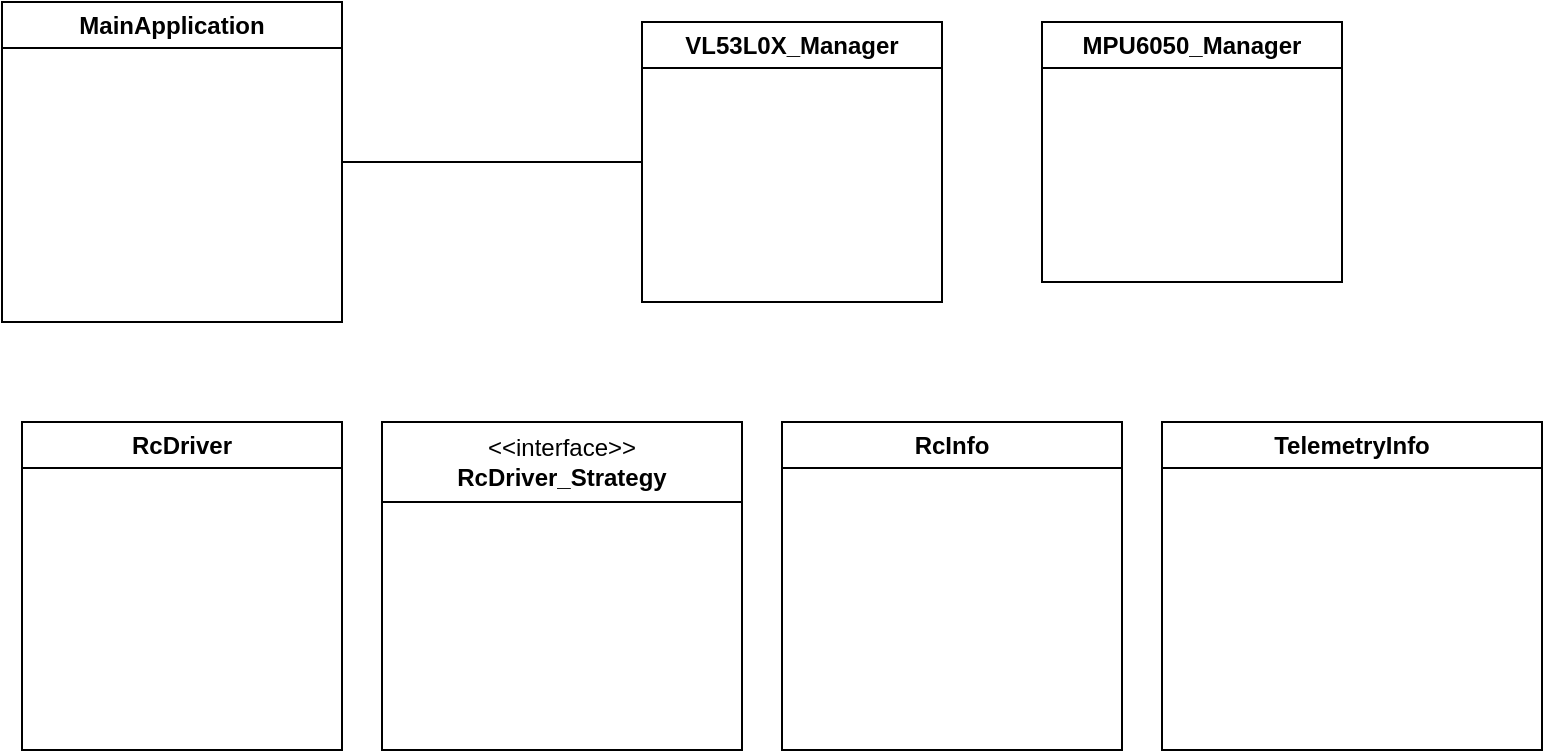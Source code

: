 <mxfile version="26.2.14">
  <diagram id="C5RBs43oDa-KdzZeNtuy" name="Page-1">
    <mxGraphModel dx="1181" dy="650" grid="1" gridSize="10" guides="1" tooltips="1" connect="1" arrows="1" fold="1" page="1" pageScale="1" pageWidth="1169" pageHeight="827" math="0" shadow="0">
      <root>
        <mxCell id="WIyWlLk6GJQsqaUBKTNV-0" />
        <mxCell id="WIyWlLk6GJQsqaUBKTNV-1" parent="WIyWlLk6GJQsqaUBKTNV-0" />
        <mxCell id="1iBTqg4IfQrCrLUt2DFD-1" style="edgeStyle=orthogonalEdgeStyle;rounded=0;orthogonalLoop=1;jettySize=auto;html=1;exitX=1;exitY=0.5;exitDx=0;exitDy=0;entryX=0;entryY=0.5;entryDx=0;entryDy=0;endArrow=none;startFill=0;" edge="1" parent="WIyWlLk6GJQsqaUBKTNV-1" source="NipL6-KspQLKHFqdchKR-7" target="NipL6-KspQLKHFqdchKR-21">
          <mxGeometry relative="1" as="geometry" />
        </mxCell>
        <mxCell id="NipL6-KspQLKHFqdchKR-7" value="MainApplication" style="swimlane;whiteSpace=wrap;html=1;" parent="WIyWlLk6GJQsqaUBKTNV-1" vertex="1">
          <mxGeometry x="40" y="40" width="170" height="160" as="geometry" />
        </mxCell>
        <mxCell id="NipL6-KspQLKHFqdchKR-21" value="VL53L0X_Manager" style="swimlane;whiteSpace=wrap;html=1;" parent="WIyWlLk6GJQsqaUBKTNV-1" vertex="1">
          <mxGeometry x="360" y="50" width="150" height="140" as="geometry" />
        </mxCell>
        <mxCell id="NipL6-KspQLKHFqdchKR-22" value="MPU6050_Manager" style="swimlane;whiteSpace=wrap;html=1;" parent="WIyWlLk6GJQsqaUBKTNV-1" vertex="1">
          <mxGeometry x="560" y="50" width="150" height="130" as="geometry" />
        </mxCell>
        <mxCell id="NipL6-KspQLKHFqdchKR-25" value="RcDriver" style="swimlane;whiteSpace=wrap;html=1;" parent="WIyWlLk6GJQsqaUBKTNV-1" vertex="1">
          <mxGeometry x="50" y="250" width="160" height="164" as="geometry" />
        </mxCell>
        <mxCell id="NipL6-KspQLKHFqdchKR-23" value="&lt;div&gt;&lt;span style=&quot;font-weight: normal;&quot;&gt;&amp;lt;&amp;lt;interface&amp;gt;&amp;gt;&lt;/span&gt;&lt;/div&gt;RcDriver_Strategy" style="swimlane;whiteSpace=wrap;html=1;startSize=40;" parent="WIyWlLk6GJQsqaUBKTNV-1" vertex="1">
          <mxGeometry x="230" y="250" width="180" height="164" as="geometry" />
        </mxCell>
        <mxCell id="NipL6-KspQLKHFqdchKR-26" value="RcInfo" style="swimlane;whiteSpace=wrap;html=1;" parent="WIyWlLk6GJQsqaUBKTNV-1" vertex="1">
          <mxGeometry x="430" y="250" width="170" height="164" as="geometry" />
        </mxCell>
        <mxCell id="NipL6-KspQLKHFqdchKR-27" value="TelemetryInfo" style="swimlane;whiteSpace=wrap;html=1;" parent="WIyWlLk6GJQsqaUBKTNV-1" vertex="1">
          <mxGeometry x="620" y="250" width="190" height="164" as="geometry" />
        </mxCell>
      </root>
    </mxGraphModel>
  </diagram>
</mxfile>

